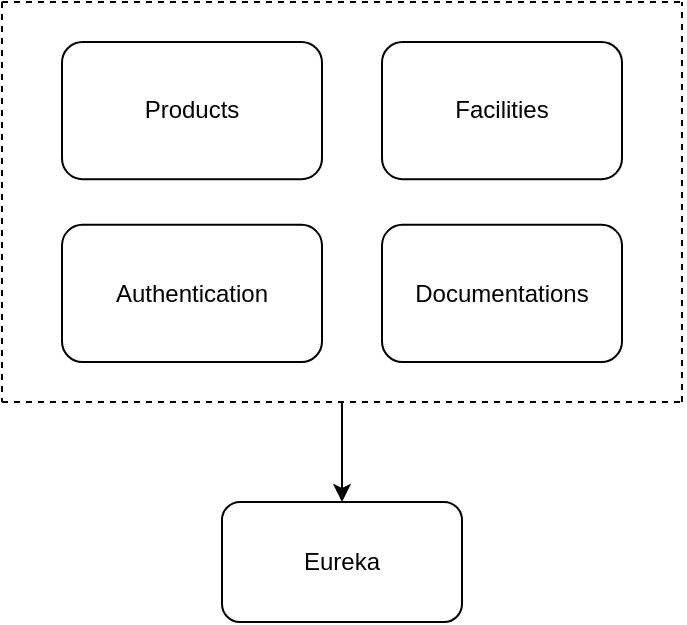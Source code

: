 <mxfile version="27.1.6">
  <diagram id="C5RBs43oDa-KdzZeNtuy" name="Backend diagram">
    <mxGraphModel dx="1042" dy="527" grid="1" gridSize="10" guides="1" tooltips="1" connect="1" arrows="1" fold="1" page="1" pageScale="1" pageWidth="827" pageHeight="1169" math="0" shadow="0">
      <root>
        <mxCell id="WIyWlLk6GJQsqaUBKTNV-0" />
        <mxCell id="WIyWlLk6GJQsqaUBKTNV-1" parent="WIyWlLk6GJQsqaUBKTNV-0" />
        <mxCell id="0Fknj3TEt2xJ0s67hb96-4" value="Eureka" style="rounded=1;whiteSpace=wrap;html=1;" vertex="1" parent="WIyWlLk6GJQsqaUBKTNV-1">
          <mxGeometry x="230" y="610" width="120" height="60" as="geometry" />
        </mxCell>
        <mxCell id="0Fknj3TEt2xJ0s67hb96-6" value="" style="group" vertex="1" connectable="0" parent="WIyWlLk6GJQsqaUBKTNV-1">
          <mxGeometry x="150" y="380" width="280" height="160" as="geometry" />
        </mxCell>
        <mxCell id="0Fknj3TEt2xJ0s67hb96-0" value="Products" style="rounded=1;whiteSpace=wrap;html=1;" vertex="1" parent="0Fknj3TEt2xJ0s67hb96-6">
          <mxGeometry width="130" height="68.57" as="geometry" />
        </mxCell>
        <mxCell id="0Fknj3TEt2xJ0s67hb96-2" value="Authentication" style="rounded=1;whiteSpace=wrap;html=1;" vertex="1" parent="0Fknj3TEt2xJ0s67hb96-6">
          <mxGeometry y="91.43" width="130" height="68.57" as="geometry" />
        </mxCell>
        <mxCell id="0Fknj3TEt2xJ0s67hb96-3" value="Facilities" style="rounded=1;whiteSpace=wrap;html=1;" vertex="1" parent="0Fknj3TEt2xJ0s67hb96-6">
          <mxGeometry x="160" width="120" height="68.571" as="geometry" />
        </mxCell>
        <mxCell id="0Fknj3TEt2xJ0s67hb96-5" value="Documentations" style="rounded=1;whiteSpace=wrap;html=1;" vertex="1" parent="0Fknj3TEt2xJ0s67hb96-6">
          <mxGeometry x="160" y="91.429" width="120" height="68.571" as="geometry" />
        </mxCell>
        <mxCell id="0Fknj3TEt2xJ0s67hb96-11" value="" style="endArrow=none;dashed=1;html=1;rounded=0;" edge="1" parent="WIyWlLk6GJQsqaUBKTNV-1">
          <mxGeometry width="50" height="50" relative="1" as="geometry">
            <mxPoint x="460" y="560" as="sourcePoint" />
            <mxPoint x="460" y="360" as="targetPoint" />
          </mxGeometry>
        </mxCell>
        <mxCell id="0Fknj3TEt2xJ0s67hb96-12" value="" style="endArrow=none;dashed=1;html=1;rounded=0;" edge="1" parent="WIyWlLk6GJQsqaUBKTNV-1">
          <mxGeometry width="50" height="50" relative="1" as="geometry">
            <mxPoint x="120" y="560" as="sourcePoint" />
            <mxPoint x="460" y="560" as="targetPoint" />
            <Array as="points">
              <mxPoint x="290" y="560" />
            </Array>
          </mxGeometry>
        </mxCell>
        <mxCell id="0Fknj3TEt2xJ0s67hb96-13" value="" style="endArrow=none;dashed=1;html=1;rounded=0;" edge="1" parent="WIyWlLk6GJQsqaUBKTNV-1">
          <mxGeometry width="50" height="50" relative="1" as="geometry">
            <mxPoint x="120" y="360" as="sourcePoint" />
            <mxPoint x="120" y="560" as="targetPoint" />
          </mxGeometry>
        </mxCell>
        <mxCell id="0Fknj3TEt2xJ0s67hb96-14" value="" style="endArrow=none;dashed=1;html=1;rounded=0;" edge="1" parent="WIyWlLk6GJQsqaUBKTNV-1">
          <mxGeometry width="50" height="50" relative="1" as="geometry">
            <mxPoint x="120" y="360" as="sourcePoint" />
            <mxPoint x="460" y="360" as="targetPoint" />
          </mxGeometry>
        </mxCell>
        <mxCell id="0Fknj3TEt2xJ0s67hb96-16" value="" style="endArrow=classic;html=1;rounded=0;entryX=0.5;entryY=0;entryDx=0;entryDy=0;" edge="1" parent="WIyWlLk6GJQsqaUBKTNV-1" target="0Fknj3TEt2xJ0s67hb96-4">
          <mxGeometry width="50" height="50" relative="1" as="geometry">
            <mxPoint x="290" y="560" as="sourcePoint" />
            <mxPoint x="480" y="460" as="targetPoint" />
          </mxGeometry>
        </mxCell>
      </root>
    </mxGraphModel>
  </diagram>
</mxfile>
